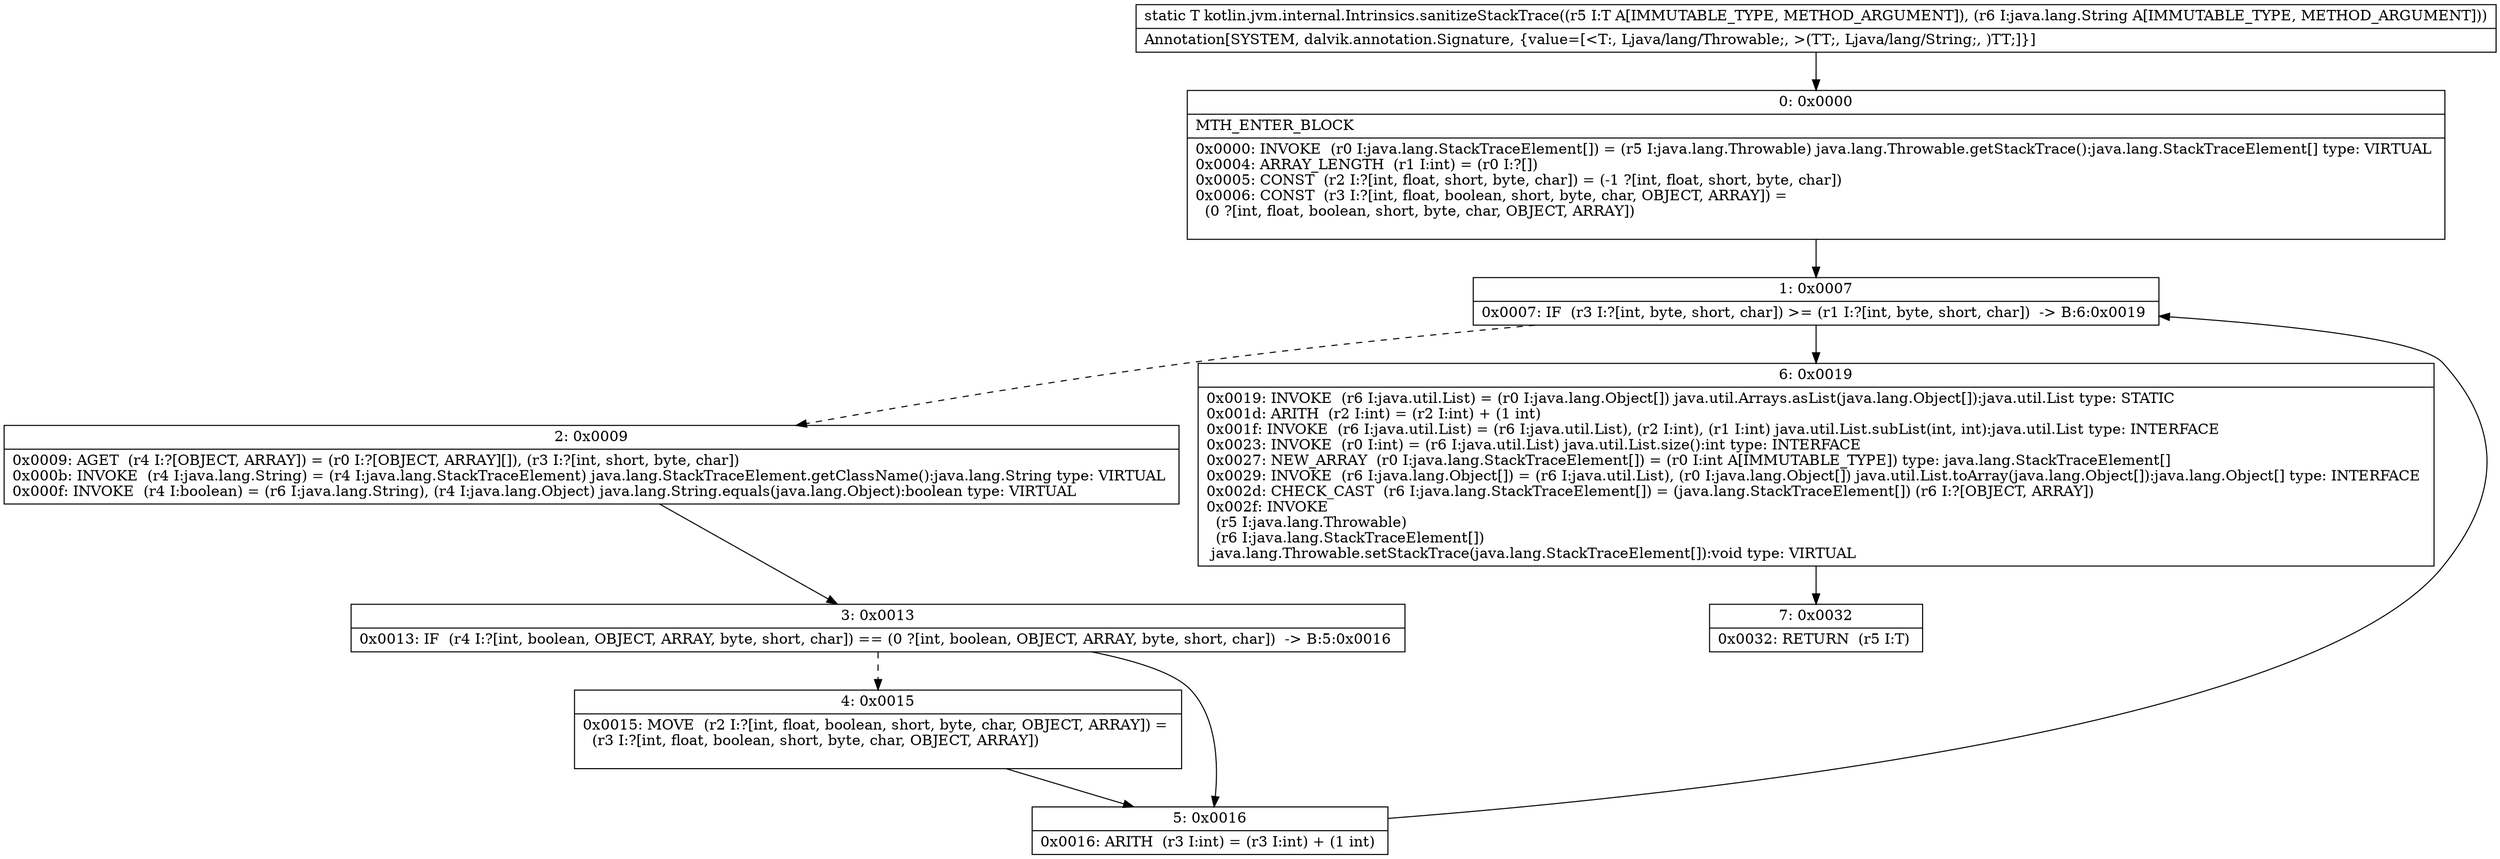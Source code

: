 digraph "CFG forkotlin.jvm.internal.Intrinsics.sanitizeStackTrace(Ljava\/lang\/Throwable;Ljava\/lang\/String;)Ljava\/lang\/Throwable;" {
Node_0 [shape=record,label="{0\:\ 0x0000|MTH_ENTER_BLOCK\l|0x0000: INVOKE  (r0 I:java.lang.StackTraceElement[]) = (r5 I:java.lang.Throwable) java.lang.Throwable.getStackTrace():java.lang.StackTraceElement[] type: VIRTUAL \l0x0004: ARRAY_LENGTH  (r1 I:int) = (r0 I:?[]) \l0x0005: CONST  (r2 I:?[int, float, short, byte, char]) = (\-1 ?[int, float, short, byte, char]) \l0x0006: CONST  (r3 I:?[int, float, boolean, short, byte, char, OBJECT, ARRAY]) = \l  (0 ?[int, float, boolean, short, byte, char, OBJECT, ARRAY])\l \l}"];
Node_1 [shape=record,label="{1\:\ 0x0007|0x0007: IF  (r3 I:?[int, byte, short, char]) \>= (r1 I:?[int, byte, short, char])  \-\> B:6:0x0019 \l}"];
Node_2 [shape=record,label="{2\:\ 0x0009|0x0009: AGET  (r4 I:?[OBJECT, ARRAY]) = (r0 I:?[OBJECT, ARRAY][]), (r3 I:?[int, short, byte, char]) \l0x000b: INVOKE  (r4 I:java.lang.String) = (r4 I:java.lang.StackTraceElement) java.lang.StackTraceElement.getClassName():java.lang.String type: VIRTUAL \l0x000f: INVOKE  (r4 I:boolean) = (r6 I:java.lang.String), (r4 I:java.lang.Object) java.lang.String.equals(java.lang.Object):boolean type: VIRTUAL \l}"];
Node_3 [shape=record,label="{3\:\ 0x0013|0x0013: IF  (r4 I:?[int, boolean, OBJECT, ARRAY, byte, short, char]) == (0 ?[int, boolean, OBJECT, ARRAY, byte, short, char])  \-\> B:5:0x0016 \l}"];
Node_4 [shape=record,label="{4\:\ 0x0015|0x0015: MOVE  (r2 I:?[int, float, boolean, short, byte, char, OBJECT, ARRAY]) = \l  (r3 I:?[int, float, boolean, short, byte, char, OBJECT, ARRAY])\l \l}"];
Node_5 [shape=record,label="{5\:\ 0x0016|0x0016: ARITH  (r3 I:int) = (r3 I:int) + (1 int) \l}"];
Node_6 [shape=record,label="{6\:\ 0x0019|0x0019: INVOKE  (r6 I:java.util.List) = (r0 I:java.lang.Object[]) java.util.Arrays.asList(java.lang.Object[]):java.util.List type: STATIC \l0x001d: ARITH  (r2 I:int) = (r2 I:int) + (1 int) \l0x001f: INVOKE  (r6 I:java.util.List) = (r6 I:java.util.List), (r2 I:int), (r1 I:int) java.util.List.subList(int, int):java.util.List type: INTERFACE \l0x0023: INVOKE  (r0 I:int) = (r6 I:java.util.List) java.util.List.size():int type: INTERFACE \l0x0027: NEW_ARRAY  (r0 I:java.lang.StackTraceElement[]) = (r0 I:int A[IMMUTABLE_TYPE]) type: java.lang.StackTraceElement[] \l0x0029: INVOKE  (r6 I:java.lang.Object[]) = (r6 I:java.util.List), (r0 I:java.lang.Object[]) java.util.List.toArray(java.lang.Object[]):java.lang.Object[] type: INTERFACE \l0x002d: CHECK_CAST  (r6 I:java.lang.StackTraceElement[]) = (java.lang.StackTraceElement[]) (r6 I:?[OBJECT, ARRAY]) \l0x002f: INVOKE  \l  (r5 I:java.lang.Throwable)\l  (r6 I:java.lang.StackTraceElement[])\l java.lang.Throwable.setStackTrace(java.lang.StackTraceElement[]):void type: VIRTUAL \l}"];
Node_7 [shape=record,label="{7\:\ 0x0032|0x0032: RETURN  (r5 I:T) \l}"];
MethodNode[shape=record,label="{static T kotlin.jvm.internal.Intrinsics.sanitizeStackTrace((r5 I:T A[IMMUTABLE_TYPE, METHOD_ARGUMENT]), (r6 I:java.lang.String A[IMMUTABLE_TYPE, METHOD_ARGUMENT]))  | Annotation[SYSTEM, dalvik.annotation.Signature, \{value=[\<T:, Ljava\/lang\/Throwable;, \>(TT;, Ljava\/lang\/String;, )TT;]\}]\l}"];
MethodNode -> Node_0;
Node_0 -> Node_1;
Node_1 -> Node_2[style=dashed];
Node_1 -> Node_6;
Node_2 -> Node_3;
Node_3 -> Node_4[style=dashed];
Node_3 -> Node_5;
Node_4 -> Node_5;
Node_5 -> Node_1;
Node_6 -> Node_7;
}

